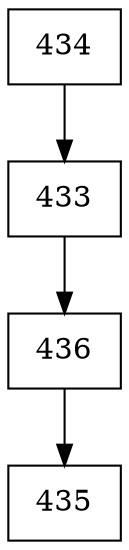 digraph G {
  node [shape=record];
  node0 [label="{434}"];
  node0 -> node1;
  node1 [label="{433}"];
  node1 -> node2;
  node2 [label="{436}"];
  node2 -> node3;
  node3 [label="{435}"];
}
